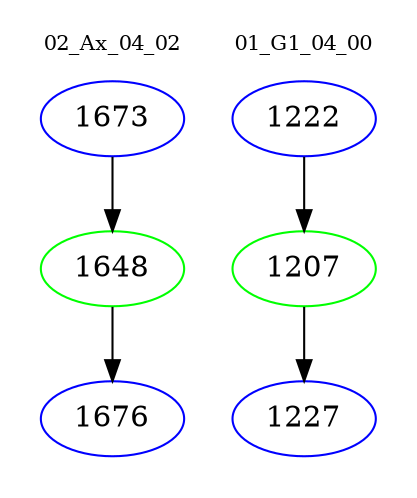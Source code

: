 digraph{
subgraph cluster_0 {
color = white
label = "02_Ax_04_02";
fontsize=10;
T0_1673 [label="1673", color="blue"]
T0_1673 -> T0_1648 [color="black"]
T0_1648 [label="1648", color="green"]
T0_1648 -> T0_1676 [color="black"]
T0_1676 [label="1676", color="blue"]
}
subgraph cluster_1 {
color = white
label = "01_G1_04_00";
fontsize=10;
T1_1222 [label="1222", color="blue"]
T1_1222 -> T1_1207 [color="black"]
T1_1207 [label="1207", color="green"]
T1_1207 -> T1_1227 [color="black"]
T1_1227 [label="1227", color="blue"]
}
}
